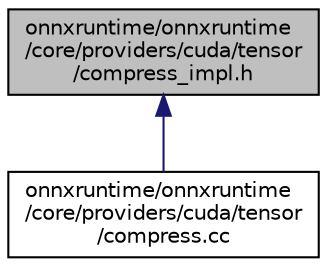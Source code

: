 digraph "onnxruntime/onnxruntime/core/providers/cuda/tensor/compress_impl.h"
{
  edge [fontname="Helvetica",fontsize="10",labelfontname="Helvetica",labelfontsize="10"];
  node [fontname="Helvetica",fontsize="10",shape=record];
  Node26 [label="onnxruntime/onnxruntime\l/core/providers/cuda/tensor\l/compress_impl.h",height=0.2,width=0.4,color="black", fillcolor="grey75", style="filled", fontcolor="black"];
  Node26 -> Node27 [dir="back",color="midnightblue",fontsize="10",style="solid"];
  Node27 [label="onnxruntime/onnxruntime\l/core/providers/cuda/tensor\l/compress.cc",height=0.2,width=0.4,color="black", fillcolor="white", style="filled",URL="$cuda_2tensor_2compress_8cc.html"];
}
